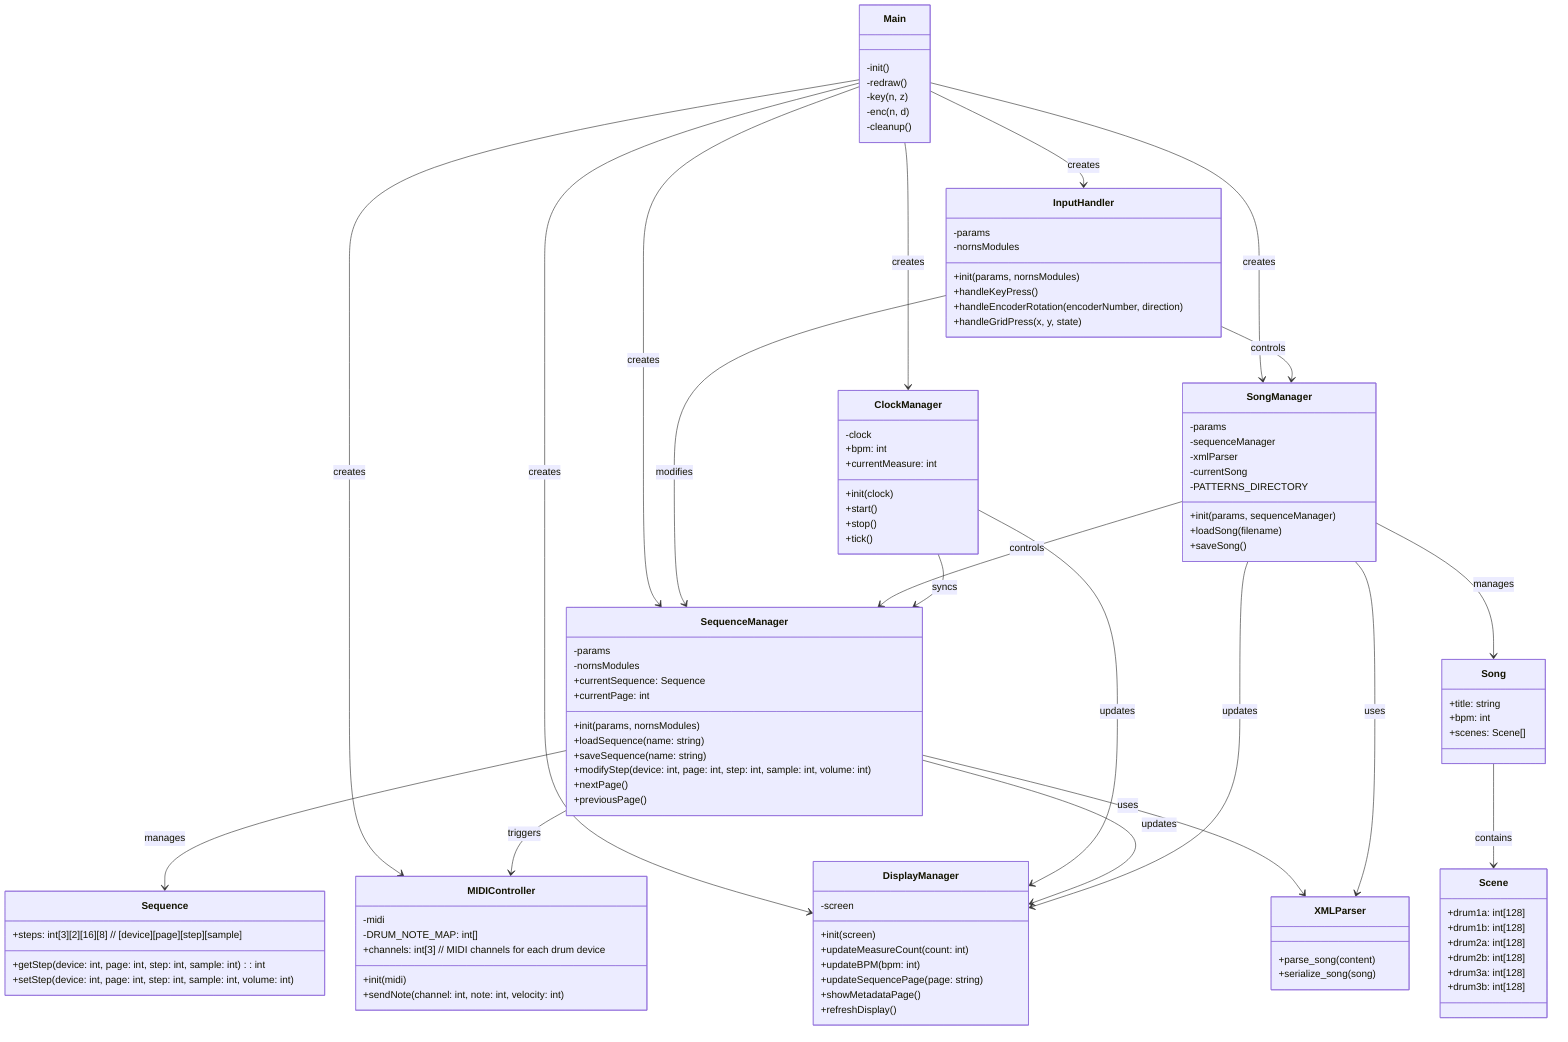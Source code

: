 classDiagram
    class Main {
        -init()
        -redraw()
        -key(n, z)
        -enc(n, d)
        -cleanup()
    }
    class ClockManager {
        -clock
        +init(clock)
        +bpm: int
        +currentMeasure: int
        +start()
        +stop()
        +tick()
    }
    class DisplayManager {
        -screen
        +init(screen)
        +updateMeasureCount(count: int)
        +updateBPM(bpm: int)
        +updateSequencePage(page: string)
        +showMetadataPage()
        +refreshDisplay()
    }
    class InputHandler {
        -params
        -nornsModules
        +init(params, nornsModules)
        +handleKeyPress()
        +handleEncoderRotation(encoderNumber, direction)
        +handleGridPress(x, y, state)
    }
    class MIDIController {
        -midi
        +init(midi)
        -DRUM_NOTE_MAP: int[]
        +sendNote(channel: int, note: int, velocity: int)
        +channels: int[3]  // MIDI channels for each drum device
    }
    class Sequence {
        +steps: int[3][2][16][8]  // [device][page][step][sample]
        +getStep(device: int, page: int, step: int, sample: int): int
        +setStep(device: int, page: int, step: int, sample: int, volume: int)
    }
    class SequenceManager {
        -params
        -nornsModules
        +init(params, nornsModules)
        +currentSequence: Sequence
        +currentPage: int
        +loadSequence(name: string)
        +saveSequence(name: string)
        +modifyStep(device: int, page: int, step: int, sample: int, volume: int)
        +nextPage()
        +previousPage()
    }
    class Song {
        +title: string
        +bpm: int
        +scenes: Scene[]
    }
    class Scene {
        +drum1a: int[128]
        +drum1b: int[128]
        +drum2a: int[128]
        +drum2b: int[128]
        +drum3a: int[128]
        +drum3b: int[128]
    }
    class SongManager {
        -params
        -sequenceManager
        -xmlParser
        -currentSong
        -PATTERNS_DIRECTORY
        +init(params, sequenceManager)
        +loadSong(filename)
        +saveSong()
    }
    class XMLParser {
        +parse_song(content)
        +serialize_song(song)
    }
    
    Main --> InputHandler : creates
    Main --> SequenceManager : creates
    Main --> SongManager : creates
    Main --> MIDIController : creates
    Main --> ClockManager : creates
    Main --> DisplayManager : creates
    InputHandler --> SequenceManager : modifies
    InputHandler --> SongManager : controls
    SequenceManager --> Sequence : manages
    SequenceManager --> MIDIController : triggers
    SongManager --> Song : manages
    Song --> Scene : contains
    SongManager --> SequenceManager : controls
    ClockManager --> SequenceManager : syncs
    ClockManager --> DisplayManager : updates
    SequenceManager --> DisplayManager : updates
    SongManager --> DisplayManager : updates
    SequenceManager --> XMLParser : uses
    SongManager --> XMLParser : uses